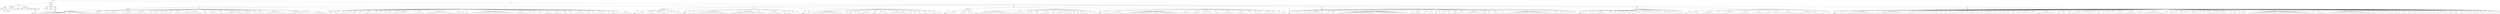 digraph Tree {
	"t0" [label = "TEI"];
	"t1" [label = "teiHeader"];
	"t2" [label = "fileDesc"];
	"t3" [label = "titleStmt"];
	"t4" [label = "title"];
	"t5" [label = "title"];
	"t6" [label = "author"];
	"t7" [label = "surname"];
	"t8" [label = "forename"];
	"t9" [label = "publicationStmt"];
	"t10" [label = "p"];
	"t11" [label = "idno"];
	"t12" [label = "sourceDesc"];
	"t13" [label = "genre"];
	"t14" [label = "inspiration"];
	"t15" [label = "structure"];
	"t16" [label = "type"];
	"t17" [label = "periode"];
	"t18" [label = "taille"];
	"t19" [label = "permalien"];
	"t20" [label = "sources"];
	"t21" [label = "source"];
	"t22" [label = "author"];
	"t23" [label = "text"];
	"t24" [label = "profileDesc"];
	"t25" [label = "creation"];
	"t26" [label = "date"];
	"t27" [label = "date"];
	"t28" [label = "langUsage"];
	"t29" [label = "language"];
	"t30" [label = "textClass"];
	"t31" [label = "keywords"];
	"t32" [label = "term"];
	"t33" [label = "text"];
	"t34" [label = "body"];
	"t35" [label = "div1"];
	"t36" [label = "head"];
	"t37" [label = "div2"];
	"t38" [label = "head"];
	"t39" [label = "sp"];
	"t40" [label = "l"];
	"t41" [label = "l"];
	"t42" [label = "l"];
	"t43" [label = "l"];
	"t44" [label = "l"];
	"t45" [label = "l"];
	"t46" [label = "l"];
	"t47" [label = "l"];
	"t48" [label = "l"];
	"t49" [label = "l"];
	"t50" [label = "l"];
	"t51" [label = "l"];
	"t52" [label = "l"];
	"t53" [label = "l"];
	"t54" [label = "l"];
	"t55" [label = "l"];
	"t56" [label = "l"];
	"t57" [label = "l"];
	"t58" [label = "l"];
	"t59" [label = "l"];
	"t60" [label = "l"];
	"t61" [label = "l"];
	"t62" [label = "l"];
	"t63" [label = "l"];
	"t64" [label = "l"];
	"t65" [label = "div2"];
	"t66" [label = "head"];
	"t67" [label = "sp"];
	"t68" [label = "l"];
	"t69" [label = "l"];
	"t70" [label = "l"];
	"t71" [label = "l"];
	"t72" [label = "sp"];
	"t73" [label = "l"];
	"t74" [label = "sp"];
	"t75" [label = "l"];
	"t76" [label = "l"];
	"t77" [label = "l"];
	"t78" [label = "l"];
	"t79" [label = "l"];
	"t80" [label = "l"];
	"t81" [label = "l"];
	"t82" [label = "sp"];
	"t83" [label = "l"];
	"t84" [label = "l"];
	"t85" [label = "l"];
	"t86" [label = "l"];
	"t87" [label = "l"];
	"t88" [label = "l"];
	"t89" [label = "sp"];
	"t90" [label = "l"];
	"t91" [label = "l"];
	"t92" [label = "l"];
	"t93" [label = "l"];
	"t94" [label = "l"];
	"t95" [label = "l"];
	"t96" [label = "sp"];
	"t97" [label = "l"];
	"t98" [label = "l"];
	"t99" [label = "sp"];
	"t100" [label = "l"];
	"t101" [label = "l"];
	"t102" [label = "l"];
	"t103" [label = "sp"];
	"t104" [label = "l"];
	"t105" [label = "l"];
	"t106" [label = "sp"];
	"t107" [label = "l"];
	"t108" [label = "l"];
	"t109" [label = "sp"];
	"t110" [label = "l"];
	"t111" [label = "l"];
	"t112" [label = "sp"];
	"t113" [label = "l"];
	"t114" [label = "l"];
	"t115" [label = "l"];
	"t116" [label = "l"];
	"t117" [label = "sp"];
	"t118" [label = "l"];
	"t119" [label = "sp"];
	"t120" [label = "l"];
	"t121" [label = "l"];
	"t122" [label = "l"];
	"t123" [label = "l"];
	"t124" [label = "l"];
	"t125" [label = "l"];
	"t126" [label = "l"];
	"t127" [label = "l"];
	"t128" [label = "l"];
	"t129" [label = "sp"];
	"t130" [label = "l"];
	"t131" [label = "l"];
	"t132" [label = "sp"];
	"t133" [label = "l"];
	"t134" [label = "l"];
	"t135" [label = "l"];
	"t136" [label = "l"];
	"t137" [label = "l"];
	"t138" [label = "sp"];
	"t139" [label = "l"];
	"t140" [label = "l"];
	"t141" [label = "sp"];
	"t142" [label = "l"];
	"t143" [label = "l"];
	"t144" [label = "l"];
	"t145" [label = "l"];
	"t146" [label = "l"];
	"t147" [label = "l"];
	"t148" [label = "l"];
	"t149" [label = "l"];
	"t150" [label = "sp"];
	"t151" [label = "l"];
	"t152" [label = "sp"];
	"t153" [label = "l"];
	"t154" [label = "l"];
	"t155" [label = "l"];
	"t156" [label = "sp"];
	"t157" [label = "l"];
	"t158" [label = "sp"];
	"t159" [label = "l"];
	"t160" [label = "l"];
	"t161" [label = "sp"];
	"t162" [label = "l"];
	"t163" [label = "l"];
	"t164" [label = "l"];
	"t165" [label = "sp"];
	"t166" [label = "l"];
	"t167" [label = "l"];
	"t168" [label = "l"];
	"t169" [label = "l"];
	"t170" [label = "l"];
	"t171" [label = "l"];
	"t172" [label = "l"];
	"t173" [label = "l"];
	"t174" [label = "l"];
	"t175" [label = "l"];
	"t176" [label = "sp"];
	"t177" [label = "l"];
	"t178" [label = "l"];
	"t179" [label = "l"];
	"t180" [label = "l"];
	"t181" [label = "l"];
	"t182" [label = "l"];
	"t183" [label = "l"];
	"t184" [label = "l"];
	"t185" [label = "l"];
	"t186" [label = "sp"];
	"t187" [label = "l"];
	"t188" [label = "sp"];
	"t189" [label = "l"];
	"t190" [label = "sp"];
	"t191" [label = "l"];
	"t192" [label = "l"];
	"t193" [label = "l"];
	"t194" [label = "l"];
	"t195" [label = "l"];
	"t196" [label = "l"];
	"t197" [label = "l"];
	"t198" [label = "div2"];
	"t199" [label = "head"];
	"t200" [label = "sp"];
	"t201" [label = "l"];
	"t202" [label = "l"];
	"t203" [label = "sp"];
	"t204" [label = "l"];
	"t205" [label = "sp"];
	"t206" [label = "l"];
	"t207" [label = "l"];
	"t208" [label = "sp"];
	"t209" [label = "l"];
	"t210" [label = "l"];
	"t211" [label = "l"];
	"t212" [label = "sp"];
	"t213" [label = "l"];
	"t214" [label = "sp"];
	"t215" [label = "l"];
	"t216" [label = "sp"];
	"t217" [label = "l"];
	"t218" [label = "l"];
	"t219" [label = "l"];
	"t220" [label = "sp"];
	"t221" [label = "l"];
	"t222" [label = "l"];
	"t223" [label = "sp"];
	"t224" [label = "l"];
	"t225" [label = "l"];
	"t226" [label = "l"];
	"t227" [label = "l"];
	"t228" [label = "l"];
	"t229" [label = "sp"];
	"t230" [label = "l"];
	"t231" [label = "l"];
	"t232" [label = "sp"];
	"t233" [label = "l"];
	"t234" [label = "l"];
	"t235" [label = "sp"];
	"t236" [label = "l"];
	"t237" [label = "l"];
	"t238" [label = "sp"];
	"t239" [label = "l"];
	"t240" [label = "l"];
	"t241" [label = "sp"];
	"t242" [label = "l"];
	"t243" [label = "sp"];
	"t244" [label = "l"];
	"t245" [label = "l"];
	"t246" [label = "l"];
	"t247" [label = "l"];
	"t248" [label = "l"];
	"t249" [label = "l"];
	"t250" [label = "l"];
	"t251" [label = "l"];
	"t252" [label = "sp"];
	"t253" [label = "l"];
	"t254" [label = "l"];
	"t255" [label = "l"];
	"t256" [label = "l"];
	"t257" [label = "l"];
	"t258" [label = "l"];
	"t259" [label = "sp"];
	"t260" [label = "l"];
	"t261" [label = "l"];
	"t262" [label = "l"];
	"t263" [label = "l"];
	"t264" [label = "l"];
	"t265" [label = "l"];
	"t266" [label = "l"];
	"t267" [label = "l"];
	"t268" [label = "l"];
	"t269" [label = "l"];
	"t270" [label = "l"];
	"t271" [label = "l"];
	"t272" [label = "l"];
	"t273" [label = "sp"];
	"t274" [label = "l"];
	"t275" [label = "l"];
	"t276" [label = "l"];
	"t277" [label = "sp"];
	"t278" [label = "l"];
	"t279" [label = "l"];
	"t280" [label = "sp"];
	"t281" [label = "l"];
	"t282" [label = "l"];
	"t283" [label = "sp"];
	"t284" [label = "l"];
	"t285" [label = "l"];
	"t286" [label = "l"];
	"t287" [label = "l"];
	"t288" [label = "l"];
	"t289" [label = "l"];
	"t290" [label = "l"];
	"t291" [label = "l"];
	"t292" [label = "l"];
	"t293" [label = "l"];
	"t294" [label = "l"];
	"t295" [label = "l"];
	"t296" [label = "l"];
	"t297" [label = "l"];
	"t298" [label = "l"];
	"t299" [label = "l"];
	"t300" [label = "l"];
	"t301" [label = "l"];
	"t302" [label = "l"];
	"t303" [label = "l"];
	"t304" [label = "sp"];
	"t305" [label = "l"];
	"t306" [label = "l"];
	"t307" [label = "l"];
	"t308" [label = "l"];
	"t309" [label = "l"];
	"t310" [label = "l"];
	"t311" [label = "sp"];
	"t312" [label = "l"];
	"t313" [label = "l"];
	"t314" [label = "sp"];
	"t315" [label = "l"];
	"t316" [label = "l"];
	"t317" [label = "sp"];
	"t318" [label = "l"];
	"t319" [label = "l"];
	"t320" [label = "l"];
	"t321" [label = "sp"];
	"t322" [label = "l"];
	"t323" [label = "l"];
	"t324" [label = "l"];
	"t325" [label = "l"];
	"t326" [label = "sp"];
	"t327" [label = "l"];
	"t328" [label = "l"];
	"t329" [label = "l"];
	"t330" [label = "l"];
	"t331" [label = "sp"];
	"t332" [label = "l"];
	"t333" [label = "l"];
	"t334" [label = "l"];
	"t335" [label = "sp"];
	"t336" [label = "l"];
	"t337" [label = "l"];
	"t338" [label = "sp"];
	"t339" [label = "l"];
	"t340" [label = "l"];
	"t341" [label = "l"];
	"t342" [label = "l"];
	"t343" [label = "l"];
	"t344" [label = "l"];
	"t345" [label = "sp"];
	"t346" [label = "l"];
	"t347" [label = "l"];
	"t348" [label = "sp"];
	"t349" [label = "l"];
	"t350" [label = "l"];
	"t351" [label = "sp"];
	"t352" [label = "l"];
	"t353" [label = "l"];
	"t354" [label = "l"];
	"t355" [label = "l"];
	"t356" [label = "sp"];
	"t357" [label = "l"];
	"t358" [label = "sp"];
	"t359" [label = "l"];
	"t360" [label = "sp"];
	"t361" [label = "l"];
	"t362" [label = "l"];
	"t363" [label = "l"];
	"t364" [label = "l"];
	"t365" [label = "sp"];
	"t366" [label = "l"];
	"t367" [label = "sp"];
	"t368" [label = "l"];
	"t369" [label = "l"];
	"t370" [label = "l"];
	"t371" [label = "l"];
	"t372" [label = "l"];
	"t373" [label = "div1"];
	"t374" [label = "head"];
	"t375" [label = "div2"];
	"t376" [label = "head"];
	"t377" [label = "listPerson"];
	"t378" [label = "sp"];
	"t379" [label = "l"];
	"t380" [label = "l"];
	"t381" [label = "l"];
	"t382" [label = "l"];
	"t383" [label = "sp"];
	"t384" [label = "l"];
	"t385" [label = "sp"];
	"t386" [label = "l"];
	"t387" [label = "l"];
	"t388" [label = "l"];
	"t389" [label = "sp"];
	"t390" [label = "l"];
	"t391" [label = "sp"];
	"t392" [label = "l"];
	"t393" [label = "sp"];
	"t394" [label = "l"];
	"t395" [label = "l"];
	"t396" [label = "l"];
	"t397" [label = "l"];
	"t398" [label = "sp"];
	"t399" [label = "l"];
	"t400" [label = "sp"];
	"t401" [label = "l"];
	"t402" [label = "sp"];
	"t403" [label = "l"];
	"t404" [label = "l"];
	"t405" [label = "sp"];
	"t406" [label = "l"];
	"t407" [label = "l"];
	"t408" [label = "div2"];
	"t409" [label = "head"];
	"t410" [label = "listPerson"];
	"t411" [label = "sp"];
	"t412" [label = "l"];
	"t413" [label = "l"];
	"t414" [label = "sp"];
	"t415" [label = "l"];
	"t416" [label = "l"];
	"t417" [label = "sp"];
	"t418" [label = "l"];
	"t419" [label = "l"];
	"t420" [label = "l"];
	"t421" [label = "l"];
	"t422" [label = "l"];
	"t423" [label = "l"];
	"t424" [label = "l"];
	"t425" [label = "l"];
	"t426" [label = "l"];
	"t427" [label = "l"];
	"t428" [label = "l"];
	"t429" [label = "l"];
	"t430" [label = "l"];
	"t431" [label = "l"];
	"t432" [label = "l"];
	"t433" [label = "sp"];
	"t434" [label = "l"];
	"t435" [label = "sp"];
	"t436" [label = "l"];
	"t437" [label = "l"];
	"t438" [label = "l"];
	"t439" [label = "l"];
	"t440" [label = "l"];
	"t441" [label = "l"];
	"t442" [label = "l"];
	"t443" [label = "l"];
	"t444" [label = "l"];
	"t445" [label = "l"];
	"t446" [label = "l"];
	"t447" [label = "l"];
	"t448" [label = "l"];
	"t449" [label = "l"];
	"t450" [label = "l"];
	"t451" [label = "sp"];
	"t452" [label = "l"];
	"t453" [label = "sp"];
	"t454" [label = "l"];
	"t455" [label = "l"];
	"t456" [label = "l"];
	"t457" [label = "l"];
	"t458" [label = "l"];
	"t459" [label = "l"];
	"t460" [label = "l"];
	"t461" [label = "sp"];
	"t462" [label = "l"];
	"t463" [label = "l"];
	"t464" [label = "sp"];
	"t465" [label = "l"];
	"t466" [label = "l"];
	"t467" [label = "sp"];
	"t468" [label = "l"];
	"t469" [label = "l"];
	"t470" [label = "sp"];
	"t471" [label = "l"];
	"t472" [label = "l"];
	"t473" [label = "div2"];
	"t474" [label = "head"];
	"t475" [label = "listPerson"];
	"t476" [label = "sp"];
	"t477" [label = "l"];
	"t478" [label = "l"];
	"t479" [label = "sp"];
	"t480" [label = "l"];
	"t481" [label = "l"];
	"t482" [label = "l"];
	"t483" [label = "l"];
	"t484" [label = "l"];
	"t485" [label = "l"];
	"t486" [label = "l"];
	"t487" [label = "l"];
	"t488" [label = "l"];
	"t489" [label = "l"];
	"t490" [label = "l"];
	"t491" [label = "l"];
	"t492" [label = "l"];
	"t493" [label = "l"];
	"t494" [label = "l"];
	"t495" [label = "sp"];
	"t496" [label = "l"];
	"t497" [label = "sp"];
	"t498" [label = "l"];
	"t499" [label = "l"];
	"t500" [label = "l"];
	"t501" [label = "sp"];
	"t502" [label = "l"];
	"t503" [label = "sp"];
	"t504" [label = "l"];
	"t505" [label = "l"];
	"t506" [label = "sp"];
	"t507" [label = "l"];
	"t508" [label = "l"];
	"t509" [label = "l"];
	"t510" [label = "l"];
	"t511" [label = "l"];
	"t512" [label = "sp"];
	"t513" [label = "l"];
	"t514" [label = "l"];
	"t515" [label = "l"];
	"t516" [label = "sp"];
	"t517" [label = "l"];
	"t518" [label = "l"];
	"t519" [label = "sp"];
	"t520" [label = "l"];
	"t521" [label = "sp"];
	"t522" [label = "l"];
	"t523" [label = "l"];
	"t524" [label = "sp"];
	"t525" [label = "l"];
	"t526" [label = "l"];
	"t527" [label = "l"];
	"t528" [label = "l"];
	"t529" [label = "l"];
	"t530" [label = "l"];
	"t531" [label = "l"];
	"t532" [label = "l"];
	"t533" [label = "sp"];
	"t534" [label = "l"];
	"t535" [label = "sp"];
	"t536" [label = "l"];
	"t537" [label = "l"];
	"t538" [label = "sp"];
	"t539" [label = "l"];
	"t540" [label = "l"];
	"t541" [label = "sp"];
	"t542" [label = "l"];
	"t543" [label = "l"];
	"t544" [label = "sp"];
	"t545" [label = "l"];
	"t546" [label = "l"];
	"t547" [label = "l"];
	"t548" [label = "sp"];
	"t549" [label = "l"];
	"t550" [label = "sp"];
	"t551" [label = "l"];
	"t552" [label = "l"];
	"t553" [label = "l"];
	"t554" [label = "sp"];
	"t555" [label = "l"];
	"t556" [label = "l"];
	"t557" [label = "div1"];
	"t558" [label = "head"];
	"t559" [label = "div2"];
	"t560" [label = "head"];
	"t561" [label = "listPerson"];
	"t562" [label = "sp"];
	"t563" [label = "l"];
	"t564" [label = "l"];
	"t565" [label = "l"];
	"t566" [label = "l"];
	"t567" [label = "l"];
	"t568" [label = "sp"];
	"t569" [label = "l"];
	"t570" [label = "l"];
	"t571" [label = "l"];
	"t572" [label = "l"];
	"t573" [label = "sp"];
	"t574" [label = "l"];
	"t575" [label = "l"];
	"t576" [label = "sp"];
	"t577" [label = "l"];
	"t578" [label = "div2"];
	"t579" [label = "head"];
	"t580" [label = "listPerson"];
	"t581" [label = "sp"];
	"t582" [label = "l"];
	"t583" [label = "l"];
	"t584" [label = "l"];
	"t585" [label = "l"];
	"t586" [label = "l"];
	"t587" [label = "l"];
	"t588" [label = "l"];
	"t589" [label = "l"];
	"t590" [label = "l"];
	"t591" [label = "l"];
	"t592" [label = "l"];
	"t593" [label = "l"];
	"t594" [label = "l"];
	"t595" [label = "l"];
	"t596" [label = "l"];
	"t597" [label = "sp"];
	"t598" [label = "l"];
	"t599" [label = "l"];
	"t600" [label = "l"];
	"t601" [label = "l"];
	"t602" [label = "l"];
	"t603" [label = "l"];
	"t604" [label = "sp"];
	"t605" [label = "l"];
	"t606" [label = "sp"];
	"t607" [label = "l"];
	"t608" [label = "l"];
	"t609" [label = "sp"];
	"t610" [label = "l"];
	"t611" [label = "l"];
	"t612" [label = "l"];
	"t613" [label = "sp"];
	"t614" [label = "l"];
	"t615" [label = "l"];
	"t616" [label = "l"];
	"t617" [label = "l"];
	"t618" [label = "l"];
	"t619" [label = "sp"];
	"t620" [label = "l"];
	"t621" [label = "l"];
	"t622" [label = "sp"];
	"t623" [label = "l"];
	"t624" [label = "l"];
	"t625" [label = "sp"];
	"t626" [label = "l"];
	"t627" [label = "l"];
	"t628" [label = "sp"];
	"t629" [label = "l"];
	"t630" [label = "sp"];
	"t631" [label = "l"];
	"t632" [label = "sp"];
	"t633" [label = "l"];
	"t634" [label = "l"];
	"t635" [label = "sp"];
	"t636" [label = "l"];
	"t637" [label = "l"];
	"t638" [label = "sp"];
	"t639" [label = "l"];
	"t640" [label = "sp"];
	"t641" [label = "l"];
	"t642" [label = "l"];
	"t643" [label = "l"];
	"t644" [label = "sp"];
	"t645" [label = "l"];
	"t646" [label = "sp"];
	"t647" [label = "l"];
	"t648" [label = "l"];
	"t649" [label = "sp"];
	"t650" [label = "l"];
	"t651" [label = "l"];
	"t652" [label = "div2"];
	"t653" [label = "head"];
	"t654" [label = "listPerson"];
	"t655" [label = "sp"];
	"t656" [label = "l"];
	"t657" [label = "sp"];
	"t658" [label = "l"];
	"t659" [label = "l"];
	"t660" [label = "sp"];
	"t661" [label = "l"];
	"t662" [label = "l"];
	"t663" [label = "l"];
	"t664" [label = "l"];
	"t665" [label = "l"];
	"t666" [label = "l"];
	"t667" [label = "l"];
	"t668" [label = "sp"];
	"t669" [label = "l"];
	"t670" [label = "l"];
	"t671" [label = "l"];
	"t672" [label = "l"];
	"t673" [label = "l"];
	"t674" [label = "l"];
	"t675" [label = "l"];
	"t676" [label = "l"];
	"t677" [label = "l"];
	"t678" [label = "l"];
	"t679" [label = "l"];
	"t680" [label = "l"];
	"t681" [label = "l"];
	"t682" [label = "l"];
	"t683" [label = "l"];
	"t684" [label = "l"];
	"t685" [label = "l"];
	"t686" [label = "l"];
	"t687" [label = "l"];
	"t688" [label = "l"];
	"t689" [label = "l"];
	"t690" [label = "l"];
	"t691" [label = "l"];
	"t692" [label = "l"];
	"t693" [label = "sp"];
	"t694" [label = "l"];
	"t695" [label = "l"];
	"t696" [label = "l"];
	"t697" [label = "l"];
	"t698" [label = "l"];
	"t699" [label = "sp"];
	"t700" [label = "l"];
	"t701" [label = "l"];
	"t702" [label = "l"];
	"t703" [label = "l"];
	"t704" [label = "l"];
	"t705" [label = "sp"];
	"t706" [label = "l"];
	"t707" [label = "sp"];
	"t708" [label = "l"];
	"t709" [label = "sp"];
	"t710" [label = "l"];
	"t711" [label = "sp"];
	"t712" [label = "l"];
	"t713" [label = "l"];
	"t714" [label = "sp"];
	"t715" [label = "l"];
	"t716" [label = "l"];
	"t717" [label = "l"];
	"t718" [label = "l"];
	"t719" [label = "sp"];
	"t720" [label = "l"];
	"t721" [label = "l"];
	"t722" [label = "l"];
	"t723" [label = "l"];
	"t724" [label = "l"];
	"t725" [label = "l"];
	"t726" [label = "sp"];
	"t727" [label = "l"];
	"t728" [label = "l"];
	"t729" [label = "l"];
	"t730" [label = "l"];
	"t731" [label = "l"];
	"t732" [label = "l"];
	"t733" [label = "sp"];
	"t734" [label = "l"];
	"t735" [label = "l"];
	"t736" [label = "sp"];
	"t737" [label = "l"];
	"t738" [label = "l"];
	"t739" [label = "l"];
	"t740" [label = "sp"];
	"t741" [label = "l"];
	"t742" [label = "sp"];
	"t743" [label = "l"];
	"t744" [label = "l"];
	"t745" [label = "l"];
	"t746" [label = "l"];
	"t747" [label = "l"];
	"t748" [label = "l"];
	"t749" [label = "sp"];
	"t750" [label = "l"];
	"t751" [label = "sp"];
	"t752" [label = "l"];
	"t753" [label = "l"];
	"t754" [label = "sp"];
	"t755" [label = "l"];
	"t756" [label = "l"];
	"t757" [label = "div1"];
	"t758" [label = "head"];
	"t759" [label = "div2"];
	"t760" [label = "head"];
	"t761" [label = "listPerson"];
	"t762" [label = "sp"];
	"t763" [label = "l"];
	"t764" [label = "sp"];
	"t765" [label = "l"];
	"t766" [label = "sp"];
	"t767" [label = "l"];
	"t768" [label = "sp"];
	"t769" [label = "l"];
	"t770" [label = "sp"];
	"t771" [label = "l"];
	"t772" [label = "sp"];
	"t773" [label = "l"];
	"t774" [label = "sp"];
	"t775" [label = "l"];
	"t776" [label = "l"];
	"t777" [label = "l"];
	"t778" [label = "l"];
	"t779" [label = "l"];
	"t780" [label = "l"];
	"t781" [label = "l"];
	"t782" [label = "l"];
	"t783" [label = "l"];
	"t784" [label = "sp"];
	"t785" [label = "l"];
	"t786" [label = "sp"];
	"t787" [label = "l"];
	"t788" [label = "l"];
	"t789" [label = "l"];
	"t790" [label = "l"];
	"t791" [label = "sp"];
	"t792" [label = "l"];
	"t793" [label = "sp"];
	"t794" [label = "l"];
	"t795" [label = "l"];
	"t796" [label = "l"];
	"t797" [label = "l"];
	"t798" [label = "l"];
	"t799" [label = "l"];
	"t800" [label = "l"];
	"t801" [label = "l"];
	"t802" [label = "l"];
	"t803" [label = "l"];
	"t804" [label = "l"];
	"t805" [label = "l"];
	"t806" [label = "l"];
	"t807" [label = "l"];
	"t808" [label = "l"];
	"t809" [label = "l"];
	"t810" [label = "l"];
	"t811" [label = "l"];
	"t812" [label = "l"];
	"t813" [label = "l"];
	"t814" [label = "l"];
	"t815" [label = "l"];
	"t816" [label = "l"];
	"t817" [label = "l"];
	"t818" [label = "l"];
	"t819" [label = "l"];
	"t820" [label = "l"];
	"t821" [label = "l"];
	"t822" [label = "l"];
	"t823" [label = "l"];
	"t824" [label = "l"];
	"t825" [label = "sp"];
	"t826" [label = "l"];
	"t827" [label = "sp"];
	"t828" [label = "l"];
	"t829" [label = "l"];
	"t830" [label = "l"];
	"t831" [label = "l"];
	"t832" [label = "l"];
	"t833" [label = "sp"];
	"t834" [label = "l"];
	"t835" [label = "l"];
	"t836" [label = "sp"];
	"t837" [label = "l"];
	"t838" [label = "l"];
	"t839" [label = "l"];
	"t840" [label = "sp"];
	"t841" [label = "l"];
	"t842" [label = "l"];
	"t843" [label = "sp"];
	"t844" [label = "l"];
	"t845" [label = "l"];
	"t846" [label = "sp"];
	"t847" [label = "l"];
	"t848" [label = "l"];
	"t849" [label = "sp"];
	"t850" [label = "l"];
	"t851" [label = "l"];
	"t852" [label = "sp"];
	"t853" [label = "l"];
	"t854" [label = "l"];
	"t855" [label = "l"];
	"t856" [label = "l"];
	"t857" [label = "sp"];
	"t858" [label = "l"];
	"t859" [label = "l"];
	"t860" [label = "sp"];
	"t861" [label = "l"];
	"t862" [label = "l"];
	"t863" [label = "l"];
	"t864" [label = "l"];
	"t865" [label = "l"];
	"t866" [label = "l"];
	"t867" [label = "l"];
	"t868" [label = "l"];
	"t869" [label = "sp"];
	"t870" [label = "l"];
	"t871" [label = "l"];
	"t872" [label = "sp"];
	"t873" [label = "l"];
	"t874" [label = "l"];
	"t875" [label = "sp"];
	"t876" [label = "l"];
	"t877" [label = "l"];
	"t878" [label = "l"];
	"t879" [label = "l"];
	"t880" [label = "sp"];
	"t881" [label = "l"];
	"t882" [label = "l"];
	"t883" [label = "sp"];
	"t884" [label = "l"];
	"t885" [label = "l"];
	"t886" [label = "l"];
	"t887" [label = "l"];
	"t888" [label = "l"];
	"t889" [label = "l"];
	"t890" [label = "l"];
	"t891" [label = "l"];
	"t892" [label = "l"];
	"t893" [label = "l"];
	"t894" [label = "l"];
	"t895" [label = "l"];
	"t896" [label = "l"];
	"t897" [label = "l"];
	"t898" [label = "l"];
	"t899" [label = "l"];
	"t900" [label = "l"];
	"t901" [label = "l"];
	"t902" [label = "l"];
	"t903" [label = "l"];
	"t904" [label = "l"];
	"t905" [label = "sp"];
	"t906" [label = "l"];
	"t907" [label = "l"];
	"t908" [label = "l"];
	"t909" [label = "sp"];
	"t910" [label = "l"];
	"t911" [label = "l"];
	"t912" [label = "sp"];
	"t913" [label = "l"];
	"t914" [label = "sp"];
	"t915" [label = "l"];
	"t916" [label = "l"];
	"t917" [label = "sp"];
	"t918" [label = "l"];
	"t919" [label = "sp"];
	"t920" [label = "l"];
	"t921" [label = "l"];
	"t922" [label = "div1"];
	"t923" [label = "head"];
	"t924" [label = "div2"];
	"t925" [label = "head"];
	"t926" [label = "listPerson"];
	"t927" [label = "sp"];
	"t928" [label = "l"];
	"t929" [label = "sp"];
	"t930" [label = "l"];
	"t931" [label = "sp"];
	"t932" [label = "l"];
	"t933" [label = "sp"];
	"t934" [label = "l"];
	"t935" [label = "sp"];
	"t936" [label = "l"];
	"t937" [label = "l"];
	"t938" [label = "l"];
	"t939" [label = "l"];
	"t940" [label = "l"];
	"t941" [label = "l"];
	"t942" [label = "l"];
	"t943" [label = "sp"];
	"t944" [label = "l"];
	"t945" [label = "l"];
	"t946" [label = "sp"];
	"t947" [label = "l"];
	"t948" [label = "l"];
	"t949" [label = "sp"];
	"t950" [label = "l"];
	"t951" [label = "l"];
	"t952" [label = "sp"];
	"t953" [label = "l"];
	"t954" [label = "sp"];
	"t955" [label = "l"];
	"t956" [label = "l"];
	"t957" [label = "sp"];
	"t958" [label = "l"];
	"t959" [label = "l"];
	"t960" [label = "sp"];
	"t961" [label = "l"];
	"t962" [label = "sp"];
	"t963" [label = "l"];
	"t964" [label = "sp"];
	"t965" [label = "l"];
	"t966" [label = "sp"];
	"t967" [label = "l"];
	"t968" [label = "sp"];
	"t969" [label = "l"];
	"t970" [label = "sp"];
	"t971" [label = "l"];
	"t972" [label = "sp"];
	"t973" [label = "l"];
	"t974" [label = "sp"];
	"t975" [label = "l"];
	"t976" [label = "sp"];
	"t977" [label = "l"];
	"t978" [label = "sp"];
	"t979" [label = "l"];
	"t980" [label = "l"];
	"t981" [label = "sp"];
	"t982" [label = "l"];
	"t983" [label = "sp"];
	"t984" [label = "l"];
	"t985" [label = "l"];
	"t986" [label = "sp"];
	"t987" [label = "l"];
	"t988" [label = "l"];
	"t989" [label = "l"];
	"t990" [label = "sp"];
	"t991" [label = "l"];
	"t992" [label = "sp"];
	"t993" [label = "l"];
	"t994" [label = "sp"];
	"t995" [label = "l"];
	"t996" [label = "l"];
	"t997" [label = "sp"];
	"t998" [label = "l"];
	"t999" [label = "sp"];
	"t1000" [label = "l"];
	"t1001" [label = "div2"];
	"t1002" [label = "head"];
	"t1003" [label = "listPerson"];
	"t1004" [label = "sp"];
	"t1005" [label = "l"];
	"t1006" [label = "l"];
	"t1007" [label = "l"];
	"t1008" [label = "l"];
	"t1009" [label = "l"];
	"t1010" [label = "l"];
	"t1011" [label = "sp"];
	"t1012" [label = "l"];
	"t1013" [label = "l"];
	"t1014" [label = "l"];
	"t1015" [label = "l"];
	"t1016" [label = "l"];
	"t1017" [label = "l"];
	"t1018" [label = "sp"];
	"t1019" [label = "l"];
	"t1020" [label = "l"];
	"t1021" [label = "sp"];
	"t1022" [label = "l"];
	"t1023" [label = "l"];
	"t1024" [label = "l"];
	"t1025" [label = "l"];
	"t1026" [label = "l"];
	"t1027" [label = "l"];
	"t1028" [label = "l"];
	"t1029" [label = "l"];
	"t1030" [label = "sp"];
	"t1031" [label = "l"];
	"t1032" [label = "l"];
	"t1033" [label = "l"];
	"t1034" [label = "l"];
	"t1035" [label = "l"];
	"t1036" [label = "l"];
	"t1037" [label = "sp"];
	"t1038" [label = "l"];
	"t1039" [label = "l"];
	"t1040" [label = "l"];
	"t1041" [label = "l"];
	"t1042" [label = "l"];
	"t1043" [label = "l"];
	"t1044" [label = "sp"];
	"t1045" [label = "l"];
	"t1046" [label = "l"];
	"t1047" [label = "sp"];
	"t1048" [label = "l"];
	"t1049" [label = "l"];
	"t1050" [label = "sp"];
	"t1051" [label = "l"];
	"t1052" [label = "l"];
	"t1053" [label = "sp"];
	"t1054" [label = "l"];
	"t1055" [label = "sp"];
	"t1056" [label = "l"];
	"t1057" [label = "l"];
	"t1058" [label = "l"];
	"t1059" [label = "l"];
	"t1060" [label = "l"];
	"t1061" [label = "l"];
	"t1062" [label = "l"];
	"t1063" [label = "l"];
	"t1064" [label = "sp"];
	"t1065" [label = "l"];
	"t1066" [label = "l"];
	"t1067" [label = "l"];
	"t1068" [label = "l"];
	"t1069" [label = "l"];
	"t1070" [label = "l"];
	"t1071" [label = "l"];
	"t1072" [label = "l"];
	"t1073" [label = "l"];
	"t1074" [label = "sp"];
	"t1075" [label = "l"];
	"t1076" [label = "sp"];
	"t1077" [label = "l"];
	"t1078" [label = "l"];
	"t1079" [label = "sp"];
	"t1080" [label = "l"];
	"t1081" [label = "sp"];
	"t1082" [label = "l"];
	"t1083" [label = "l"];
	"t1084" [label = "div1"];
	"t1085" [label = "head"];
	"t1086" [label = "div2"];
	"t1087" [label = "head"];
	"t1088" [label = "listPerson"];
	"t1089" [label = "sp"];
	"t1090" [label = "l"];
	"t1091" [label = "sp"];
	"t1092" [label = "l"];
	"t1093" [label = "sp"];
	"t1094" [label = "l"];
	"t1095" [label = "l"];
	"t1096" [label = "sp"];
	"t1097" [label = "l"];
	"t1098" [label = "sp"];
	"t1099" [label = "l"];
	"t1100" [label = "l"];
	"t1101" [label = "l"];
	"t1102" [label = "l"];
	"t1103" [label = "l"];
	"t1104" [label = "l"];
	"t1105" [label = "l"];
	"t1106" [label = "l"];
	"t1107" [label = "l"];
	"t1108" [label = "l"];
	"t1109" [label = "l"];
	"t1110" [label = "l"];
	"t1111" [label = "sp"];
	"t1112" [label = "l"];
	"t1113" [label = "sp"];
	"t1114" [label = "l"];
	"t1115" [label = "l"];
	"t1116" [label = "l"];
	"t1117" [label = "l"];
	"t1118" [label = "l"];
	"t1119" [label = "l"];
	"t1120" [label = "l"];
	"t1121" [label = "l"];
	"t1122" [label = "l"];
	"t1123" [label = "l"];
	"t1124" [label = "l"];
	"t1125" [label = "l"];
	"t1126" [label = "l"];
	"t1127" [label = "sp"];
	"t1128" [label = "l"];
	"t1129" [label = "sp"];
	"t1130" [label = "l"];
	"t1131" [label = "l"];
	"t1132" [label = "l"];
	"t1133" [label = "sp"];
	"t1134" [label = "l"];
	"t1135" [label = "sp"];
	"t1136" [label = "l"];
	"t1137" [label = "sp"];
	"t1138" [label = "l"];
	"t1139" [label = "l"];
	"t1140" [label = "sp"];
	"t1141" [label = "l"];
	"t1142" [label = "sp"];
	"t1143" [label = "l"];
	"t1144" [label = "sp"];
	"t1145" [label = "l"];
	"t1146" [label = "sp"];
	"t1147" [label = "l"];
	"t1148" [label = "sp"];
	"t1149" [label = "l"];
	"t1150" [label = "l"];
	"t1151" [label = "sp"];
	"t1152" [label = "l"];
	"t1153" [label = "l"];
	"t1154" [label = "sp"];
	"t1155" [label = "l"];
	"t1156" [label = "l"];
	"t1157" [label = "sp"];
	"t1158" [label = "l"];
	"t1159" [label = "l"];
	"t1160" [label = "sp"];
	"t1161" [label = "l"];
	"t1162" [label = "l"];
	"t1163" [label = "sp"];
	"t1164" [label = "l"];
	"t1165" [label = "sp"];
	"t1166" [label = "l"];
	"t1167" [label = "sp"];
	"t1168" [label = "l"];
	"t1169" [label = "sp"];
	"t1170" [label = "l"];
	"t1171" [label = "sp"];
	"t1172" [label = "l"];
	"t1173" [label = "sp"];
	"t1174" [label = "l"];
	"t1175" [label = "sp"];
	"t1176" [label = "l"];
	"t1177" [label = "l"];
	"t1178" [label = "sp"];
	"t1179" [label = "l"];
	"t1180" [label = "l"];
	"t1181" [label = "sp"];
	"t1182" [label = "l"];
	"t1183" [label = "l"];
	"t1184" [label = "sp"];
	"t1185" [label = "l"];
	"t1186" [label = "sp"];
	"t1187" [label = "l"];
	"t1188" [label = "l"];
	"t1189" [label = "l"];
	"t1190" [label = "sp"];
	"t1191" [label = "l"];
	"t1192" [label = "l"];
	"t1193" [label = "sp"];
	"t1194" [label = "l"];
	"t1195" [label = "l"];
	"t1196" [label = "sp"];
	"t1197" [label = "l"];
	"t1198" [label = "l"];
	"t1199" [label = "sp"];
	"t1200" [label = "l"];
	"t1201" [label = "l"];
	"t1202" [label = "sp"];
	"t1203" [label = "l"];
	"t1204" [label = "l"];
	"t1205" [label = "sp"];
	"t1206" [label = "l"];
	"t1207" [label = "l"];
	"t1208" [label = "l"];
	"t1209" [label = "sp"];
	"t1210" [label = "l"];
	"t1211" [label = "sp"];
	"t1212" [label = "l"];
	"t1213" [label = "l"];
	"t1214" [label = "sp"];
	"t1215" [label = "l"];
	"t1216" [label = "l"];
	"t1217" [label = "l"];
	"t1218" [label = "sp"];
	"t1219" [label = "l"];
	"t1220" [label = "l"];
	"t1221" [label = "l"];
	"t1222" [label = "l"];
	"t1223" [label = "l"];
	"t1224" [label = "l"];
	"t1225" [label = "l"];
	"t1226" [label = "l"];
	"t1227" [label = "l"];
	"t1228" [label = "sp"];
	"t1229" [label = "l"];
	"t1230" [label = "sp"];
	"t1231" [label = "l"];
	"t1232" [label = "l"];
	"t1233" [label = "l"];
	"t1234" [label = "l"];
	"t1235" [label = "sp"];
	"t1236" [label = "l"];
	"t1237" [label = "l"];
	"t1238" [label = "sp"];
	"t1239" [label = "l"];
	"t1240" [label = "l"];
	"t1241" [label = "l"];
	"t1242" [label = "l"];
	"t1243" [label = "l"];
	"t1244" [label = "sp"];
	"t1245" [label = "l"];
	"t1246" [label = "sp"];
	"t1247" [label = "l"];
	"t1248" [label = "sp"];
	"t1249" [label = "l"];
	"t1250" [label = "sp"];
	"t1251" [label = "l"];
	"t1252" [label = "l"];
	"t1253" [label = "sp"];
	"t1254" [label = "l"];
	"t1255" [label = "l"];
	"t1256" [label = "l"];
	"t1257" [label = "sp"];
	"t1258" [label = "l"];
	"t1259" [label = "l"];
	"t1260" [label = "sp"];
	"t1261" [label = "l"];
	"t1262" [label = "l"];
	"t1263" [label = "sp"];
	"t1264" [label = "l"];
	"t1265" [label = "l"];
	"t1266" [label = "sp"];
	"t1267" [label = "l"];
	"t1268" [label = "l"];
	"t1269" [label = "l"];
	"t1270" [label = "l"];
	"t1271" [label = "sp"];
	"t1272" [label = "l"];
	"t1273" [label = "l"];
	"t1274" [label = "l"];
	"t1275" [label = "l"];
	"t1276" [label = "l"];
	"t1277" [label = "l"];
	"t1278" [label = "sp"];
	"t1279" [label = "l"];
	"t1280" [label = "l"];
	"t1281" [label = "sp"];
	"t1282" [label = "l"];
	"t1283" [label = "l"];
	"t1284" [label = "l"];
	"t1285" [label = "l"];
	"t1286" [label = "l"];
	"t1287" [label = "l"];
	"t1288" [label = "l"];
	"t1289" [label = "l"];
	"t1290" [label = "l"];
	"t1291" [label = "l"];
	"t1292" [label = "sp"];
	"t1293" [label = "l"];
	"t1294" [label = "sp"];
	"t1295" [label = "l"];
	"t1296" [label = "sp"];
	"t1297" [label = "l"];
	"t1298" [label = "l"];
	"t1299" [label = "l"];
	"t1300" [label = "l"];
	"t1301" [label = "sp"];
	"t1302" [label = "l"];
	"t1303" [label = "sp"];
	"t1304" [label = "l"];
	"t1305" [label = "l"];
	"t1306" [label = "sp"];
	"t1307" [label = "l"];
	"t1308" [label = "sp"];
	"t1309" [label = "l"];
	"t1310" [label = "l"];
	"t1311" [label = "sp"];
	"t1312" [label = "l"];
	"t1313" [label = "l"];
	"t1314" [label = "l"];
	"t1315" [label = "sp"];
	"t1316" [label = "l"];
	"t1317" [label = "sp"];
	"t1318" [label = "l"];
	"t1319" [label = "sp"];
	"t1320" [label = "l"];
	"t1321" [label = "l"];
	"t1322" [label = "sp"];
	"t1323" [label = "l"];
	"t1324" [label = "l"];
	"t1325" [label = "l"];
	"t1326" [label = "sp"];
	"t1327" [label = "l"];
	"t1328" [label = "sp"];
	"t1329" [label = "l"];
	"t1330" [label = "sp"];
	"t1331" [label = "l"];
	"t1332" [label = "sp"];
	"t1333" [label = "l"];
	"t1334" [label = "sp"];
	"t1335" [label = "l"];
	"t1336" [label = "l"];
	"t1337" [label = "l"];
	"t1338" [label = "sp"];
	"t1339" [label = "l"];
	"t1340" [label = "l"];
	"t1341" [label = "sp"];
	"t1342" [label = "l"];
	"t1343" [label = "l"];
	"t1344" [label = "sp"];
	"t1345" [label = "l"];
	"t1346" [label = "l"];
	"t1347" [label = "sp"];
	"t1348" [label = "l"];
	"t1349" [label = "l"];
	"t1350" [label = "sp"];
	"t1351" [label = "l"];
	"t1352" [label = "l"];
	"t1353" [label = "l"];
	"t1354" [label = "l"];
	"t1355" [label = "l"];
	"t1356" [label = "l"];
	"t1357" [label = "l"];
	"t1358" [label = "l"];
	"t1359" [label = "l"];
	"t1360" [label = "l"];
	"t1361" [label = "l"];
	"t1362" [label = "l"];
	"t1363" [label = "l"];
	"t1364" [label = "l"];
	"t1365" [label = "l"];
	"t1366" [label = "l"];
	"t1367" [label = "l"];
	"t1368" [label = "l"];
	"t1369" [label = "l"];
	"t1370" [label = "l"];
	"t1371" [label = "l"];
	"t1372" [label = "l"];
	"t1373" [label = "l"];
	"t1374" [label = "l"];
	"t1375" [label = "l"];
	"t1376" [label = "l"];
	"t1377" [label = "l"];
	"t1378" [label = "l"];
	"t1379" [label = "sp"];
	"t1380" [label = "l"];
	"t1381" [label = "sp"];
	"t1382" [label = "l"];
	"t1383" [label = "sp"];
	"t1384" [label = "l"];
	"t1385" [label = "l"];
	"t1386" [label = "l"];
	"t1387" [label = "l"];
	"t1388" [label = "l"];
	"t1389" [label = "sp"];
	"t1390" [label = "l"];
	"t1391" [label = "l"];
	"t1392" [label = "l"];
	"t1393" [label = "l"];
	"t1394" [label = "l"];
	"t1395" [label = "l"];
	"t1396" [label = "l"];
	"t1397" [label = "l"];
	"t1398" [label = "l"];
	"t1399" [label = "l"];
	"t1400" [label = "l"];
	"t1401" [label = "l"];
	"t1402" [label = "l"];
	"t1403" [label = "l"];
	"t1404" [label = "l"];
	"t1405" [label = "l"];
	"t1406" [label = "l"];
	"t1407" [label = "l"];
	"t1408" [label = "l"];
	"t1409" [label = "l"];
	"t1410" [label = "sp"];
	"t1411" [label = "l"];
	"t1412" [label = "sp"];
	"t1413" [label = "l"];
	"t1414" [label = "sp"];
	"t1415" [label = "l"];
	"t1416" [label = "sp"];
	"t1417" [label = "l"];
	"t1418" [label = "l"];
	"t1419" [label = "sp"];
	"t1420" [label = "l"];
	"t1421" [label = "sp"];
	"t1422" [label = "l"];
	"t1423" [label = "sp"];
	"t1424" [label = "l"];
	"t1425" [label = "l"];
	"t1426" [label = "sp"];
	"t1427" [label = "l"];
	"t1428" [label = "sp"];
	"t1429" [label = "l"];
	"t1430" [label = "l"];
	"t1431" [label = "l"];
	"t1432" [label = "sp"];
	"t1433" [label = "l"];
	"t1434" [label = "sp"];
	"t1435" [label = "l"];
	"t1436" [label = "l"];
	"t1437" [label = "sp"];
	"t1438" [label = "l"];
	"t1439" [label = "l"];
	"t1440" [label = "sp"];
	"t1441" [label = "l"];
	"t1442" [label = "l"];
	"t1443" [label = "l"];
	"t1444" [label = "sp"];
	"t1445" [label = "l"];
	"t1446" [label = "l"];
	"t1447" [label = "sp"];
	"t1448" [label = "l"];
	"t1449" [label = "sp"];
	"t1450" [label = "l"];
	"t1451" [label = "sp"];
	"t1452" [label = "l"];
	"t1453" [label = "sp"];
	"t1454" [label = "l"];
	"t1455" [label = "sp"];
	"t1456" [label = "l"];
	"t1457" [label = "l"];
	"t1458" [label = "sp"];
	"t1459" [label = "l"];
	"t1460" [label = "l"];
	"t1461" [label = "sp"];
	"t1462" [label = "l"];
	"t1463" [label = "sp"];
	"t1464" [label = "l"];
	"t1465" [label = "l"];
	"t1466" [label = "sp"];
	"t1467" [label = "l"];
	"t1468" [label = "l"];
	"t1469" [label = "l"];
	"t1470" [label = "sp"];
	"t1471" [label = "l"];
	"t1472" [label = "l"];
	"t1473" [label = "sp"];
	"t1474" [label = "l"];
	"t1475" [label = "l"];
	"t1476" [label = "l"];
	"t1477" [label = "sp"];
	"t1478" [label = "l"];
	"t1479" [label = "l"];
	"t1480" [label = "sp"];
	"t1481" [label = "l"];
	"t1482" [label = "sp"];
	"t1483" [label = "l"];
	"t1484" [label = "l"];
	"t1485" [label = "sp"];
	"t1486" [label = "l"];
	"t1487" [label = "sp"];
	"t1488" [label = "l"];
	"t1489" [label = "l"];
	"t1490" [label = "l"];
	"t1491" [label = "sp"];
	"t1492" [label = "l"];
	"t1493" [label = "sp"];
	"t1494" [label = "l"];
	"t1495" [label = "sp"];
	"t1496" [label = "l"];
	"t1497" [label = "sp"];
	"t1498" [label = "l"];
	"t1499" [label = "sp"];
	"t1500" [label = "l"];
	"t1501" [label = "sp"];
	"t1502" [label = "l"];
	"t0" -> "t1";
	"t1" -> "t2";
	"t2" -> "t3";
	"t3" -> "t4";
	"t3" -> "t5";
	"t3" -> "t6";
	"t6" -> "t7";
	"t6" -> "t8";
	"t2" -> "t9";
	"t9" -> "t10";
	"t9" -> "t11";
	"t2" -> "t12";
	"t12" -> "t13";
	"t12" -> "t14";
	"t12" -> "t15";
	"t12" -> "t16";
	"t12" -> "t17";
	"t12" -> "t18";
	"t12" -> "t19";
	"t12" -> "t20";
	"t20" -> "t21";
	"t21" -> "t22";
	"t21" -> "t23";
	"t1" -> "t24";
	"t24" -> "t25";
	"t25" -> "t26";
	"t25" -> "t27";
	"t24" -> "t28";
	"t28" -> "t29";
	"t24" -> "t30";
	"t30" -> "t31";
	"t31" -> "t32";
	"t0" -> "t33";
	"t33" -> "t34";
	"t34" -> "t35";
	"t35" -> "t36";
	"t35" -> "t37";
	"t37" -> "t38";
	"t37" -> "t39";
	"t39" -> "t40";
	"t39" -> "t41";
	"t39" -> "t42";
	"t39" -> "t43";
	"t39" -> "t44";
	"t39" -> "t45";
	"t39" -> "t46";
	"t39" -> "t47";
	"t39" -> "t48";
	"t39" -> "t49";
	"t39" -> "t50";
	"t39" -> "t51";
	"t39" -> "t52";
	"t39" -> "t53";
	"t39" -> "t54";
	"t39" -> "t55";
	"t39" -> "t56";
	"t39" -> "t57";
	"t39" -> "t58";
	"t39" -> "t59";
	"t39" -> "t60";
	"t39" -> "t61";
	"t39" -> "t62";
	"t39" -> "t63";
	"t39" -> "t64";
	"t35" -> "t65";
	"t65" -> "t66";
	"t65" -> "t67";
	"t67" -> "t68";
	"t67" -> "t69";
	"t67" -> "t70";
	"t67" -> "t71";
	"t65" -> "t72";
	"t72" -> "t73";
	"t65" -> "t74";
	"t74" -> "t75";
	"t74" -> "t76";
	"t74" -> "t77";
	"t74" -> "t78";
	"t74" -> "t79";
	"t74" -> "t80";
	"t74" -> "t81";
	"t65" -> "t82";
	"t82" -> "t83";
	"t82" -> "t84";
	"t82" -> "t85";
	"t82" -> "t86";
	"t82" -> "t87";
	"t82" -> "t88";
	"t65" -> "t89";
	"t89" -> "t90";
	"t89" -> "t91";
	"t89" -> "t92";
	"t89" -> "t93";
	"t89" -> "t94";
	"t89" -> "t95";
	"t65" -> "t96";
	"t96" -> "t97";
	"t96" -> "t98";
	"t65" -> "t99";
	"t99" -> "t100";
	"t99" -> "t101";
	"t99" -> "t102";
	"t65" -> "t103";
	"t103" -> "t104";
	"t103" -> "t105";
	"t65" -> "t106";
	"t106" -> "t107";
	"t106" -> "t108";
	"t65" -> "t109";
	"t109" -> "t110";
	"t109" -> "t111";
	"t65" -> "t112";
	"t112" -> "t113";
	"t112" -> "t114";
	"t112" -> "t115";
	"t112" -> "t116";
	"t65" -> "t117";
	"t117" -> "t118";
	"t65" -> "t119";
	"t119" -> "t120";
	"t119" -> "t121";
	"t119" -> "t122";
	"t119" -> "t123";
	"t119" -> "t124";
	"t119" -> "t125";
	"t119" -> "t126";
	"t119" -> "t127";
	"t119" -> "t128";
	"t65" -> "t129";
	"t129" -> "t130";
	"t129" -> "t131";
	"t65" -> "t132";
	"t132" -> "t133";
	"t132" -> "t134";
	"t132" -> "t135";
	"t132" -> "t136";
	"t132" -> "t137";
	"t65" -> "t138";
	"t138" -> "t139";
	"t138" -> "t140";
	"t65" -> "t141";
	"t141" -> "t142";
	"t141" -> "t143";
	"t141" -> "t144";
	"t141" -> "t145";
	"t141" -> "t146";
	"t141" -> "t147";
	"t141" -> "t148";
	"t141" -> "t149";
	"t65" -> "t150";
	"t150" -> "t151";
	"t65" -> "t152";
	"t152" -> "t153";
	"t152" -> "t154";
	"t152" -> "t155";
	"t65" -> "t156";
	"t156" -> "t157";
	"t65" -> "t158";
	"t158" -> "t159";
	"t158" -> "t160";
	"t65" -> "t161";
	"t161" -> "t162";
	"t161" -> "t163";
	"t161" -> "t164";
	"t65" -> "t165";
	"t165" -> "t166";
	"t165" -> "t167";
	"t165" -> "t168";
	"t165" -> "t169";
	"t165" -> "t170";
	"t165" -> "t171";
	"t165" -> "t172";
	"t165" -> "t173";
	"t165" -> "t174";
	"t165" -> "t175";
	"t65" -> "t176";
	"t176" -> "t177";
	"t176" -> "t178";
	"t176" -> "t179";
	"t176" -> "t180";
	"t176" -> "t181";
	"t176" -> "t182";
	"t176" -> "t183";
	"t176" -> "t184";
	"t176" -> "t185";
	"t65" -> "t186";
	"t186" -> "t187";
	"t65" -> "t188";
	"t188" -> "t189";
	"t65" -> "t190";
	"t190" -> "t191";
	"t190" -> "t192";
	"t190" -> "t193";
	"t190" -> "t194";
	"t190" -> "t195";
	"t190" -> "t196";
	"t190" -> "t197";
	"t35" -> "t198";
	"t198" -> "t199";
	"t198" -> "t200";
	"t200" -> "t201";
	"t200" -> "t202";
	"t198" -> "t203";
	"t203" -> "t204";
	"t198" -> "t205";
	"t205" -> "t206";
	"t205" -> "t207";
	"t198" -> "t208";
	"t208" -> "t209";
	"t208" -> "t210";
	"t208" -> "t211";
	"t198" -> "t212";
	"t212" -> "t213";
	"t198" -> "t214";
	"t214" -> "t215";
	"t198" -> "t216";
	"t216" -> "t217";
	"t216" -> "t218";
	"t216" -> "t219";
	"t198" -> "t220";
	"t220" -> "t221";
	"t220" -> "t222";
	"t198" -> "t223";
	"t223" -> "t224";
	"t223" -> "t225";
	"t223" -> "t226";
	"t223" -> "t227";
	"t223" -> "t228";
	"t198" -> "t229";
	"t229" -> "t230";
	"t229" -> "t231";
	"t198" -> "t232";
	"t232" -> "t233";
	"t232" -> "t234";
	"t198" -> "t235";
	"t235" -> "t236";
	"t235" -> "t237";
	"t198" -> "t238";
	"t238" -> "t239";
	"t238" -> "t240";
	"t198" -> "t241";
	"t241" -> "t242";
	"t198" -> "t243";
	"t243" -> "t244";
	"t243" -> "t245";
	"t243" -> "t246";
	"t243" -> "t247";
	"t243" -> "t248";
	"t243" -> "t249";
	"t243" -> "t250";
	"t243" -> "t251";
	"t198" -> "t252";
	"t252" -> "t253";
	"t252" -> "t254";
	"t252" -> "t255";
	"t252" -> "t256";
	"t252" -> "t257";
	"t252" -> "t258";
	"t198" -> "t259";
	"t259" -> "t260";
	"t259" -> "t261";
	"t259" -> "t262";
	"t259" -> "t263";
	"t259" -> "t264";
	"t259" -> "t265";
	"t259" -> "t266";
	"t259" -> "t267";
	"t259" -> "t268";
	"t259" -> "t269";
	"t259" -> "t270";
	"t259" -> "t271";
	"t259" -> "t272";
	"t198" -> "t273";
	"t273" -> "t274";
	"t273" -> "t275";
	"t273" -> "t276";
	"t198" -> "t277";
	"t277" -> "t278";
	"t277" -> "t279";
	"t198" -> "t280";
	"t280" -> "t281";
	"t280" -> "t282";
	"t198" -> "t283";
	"t283" -> "t284";
	"t283" -> "t285";
	"t283" -> "t286";
	"t283" -> "t287";
	"t283" -> "t288";
	"t283" -> "t289";
	"t283" -> "t290";
	"t283" -> "t291";
	"t283" -> "t292";
	"t283" -> "t293";
	"t283" -> "t294";
	"t283" -> "t295";
	"t283" -> "t296";
	"t283" -> "t297";
	"t283" -> "t298";
	"t283" -> "t299";
	"t283" -> "t300";
	"t283" -> "t301";
	"t283" -> "t302";
	"t283" -> "t303";
	"t198" -> "t304";
	"t304" -> "t305";
	"t304" -> "t306";
	"t304" -> "t307";
	"t304" -> "t308";
	"t304" -> "t309";
	"t304" -> "t310";
	"t198" -> "t311";
	"t311" -> "t312";
	"t311" -> "t313";
	"t198" -> "t314";
	"t314" -> "t315";
	"t314" -> "t316";
	"t198" -> "t317";
	"t317" -> "t318";
	"t317" -> "t319";
	"t317" -> "t320";
	"t198" -> "t321";
	"t321" -> "t322";
	"t321" -> "t323";
	"t321" -> "t324";
	"t321" -> "t325";
	"t198" -> "t326";
	"t326" -> "t327";
	"t326" -> "t328";
	"t326" -> "t329";
	"t326" -> "t330";
	"t198" -> "t331";
	"t331" -> "t332";
	"t331" -> "t333";
	"t331" -> "t334";
	"t198" -> "t335";
	"t335" -> "t336";
	"t335" -> "t337";
	"t198" -> "t338";
	"t338" -> "t339";
	"t338" -> "t340";
	"t338" -> "t341";
	"t338" -> "t342";
	"t338" -> "t343";
	"t338" -> "t344";
	"t198" -> "t345";
	"t345" -> "t346";
	"t345" -> "t347";
	"t198" -> "t348";
	"t348" -> "t349";
	"t348" -> "t350";
	"t198" -> "t351";
	"t351" -> "t352";
	"t351" -> "t353";
	"t351" -> "t354";
	"t351" -> "t355";
	"t198" -> "t356";
	"t356" -> "t357";
	"t198" -> "t358";
	"t358" -> "t359";
	"t198" -> "t360";
	"t360" -> "t361";
	"t360" -> "t362";
	"t360" -> "t363";
	"t360" -> "t364";
	"t198" -> "t365";
	"t365" -> "t366";
	"t198" -> "t367";
	"t367" -> "t368";
	"t367" -> "t369";
	"t367" -> "t370";
	"t367" -> "t371";
	"t367" -> "t372";
	"t34" -> "t373";
	"t373" -> "t374";
	"t373" -> "t375";
	"t375" -> "t376";
	"t376" -> "t377";
	"t375" -> "t378";
	"t378" -> "t379";
	"t378" -> "t380";
	"t378" -> "t381";
	"t378" -> "t382";
	"t375" -> "t383";
	"t383" -> "t384";
	"t375" -> "t385";
	"t385" -> "t386";
	"t385" -> "t387";
	"t385" -> "t388";
	"t375" -> "t389";
	"t389" -> "t390";
	"t375" -> "t391";
	"t391" -> "t392";
	"t375" -> "t393";
	"t393" -> "t394";
	"t393" -> "t395";
	"t393" -> "t396";
	"t393" -> "t397";
	"t375" -> "t398";
	"t398" -> "t399";
	"t375" -> "t400";
	"t400" -> "t401";
	"t375" -> "t402";
	"t402" -> "t403";
	"t402" -> "t404";
	"t375" -> "t405";
	"t405" -> "t406";
	"t405" -> "t407";
	"t373" -> "t408";
	"t408" -> "t409";
	"t409" -> "t410";
	"t408" -> "t411";
	"t411" -> "t412";
	"t411" -> "t413";
	"t408" -> "t414";
	"t414" -> "t415";
	"t414" -> "t416";
	"t408" -> "t417";
	"t417" -> "t418";
	"t417" -> "t419";
	"t417" -> "t420";
	"t417" -> "t421";
	"t417" -> "t422";
	"t417" -> "t423";
	"t417" -> "t424";
	"t417" -> "t425";
	"t417" -> "t426";
	"t417" -> "t427";
	"t417" -> "t428";
	"t417" -> "t429";
	"t417" -> "t430";
	"t417" -> "t431";
	"t417" -> "t432";
	"t408" -> "t433";
	"t433" -> "t434";
	"t408" -> "t435";
	"t435" -> "t436";
	"t435" -> "t437";
	"t435" -> "t438";
	"t435" -> "t439";
	"t435" -> "t440";
	"t435" -> "t441";
	"t435" -> "t442";
	"t435" -> "t443";
	"t435" -> "t444";
	"t435" -> "t445";
	"t435" -> "t446";
	"t435" -> "t447";
	"t435" -> "t448";
	"t435" -> "t449";
	"t435" -> "t450";
	"t408" -> "t451";
	"t451" -> "t452";
	"t408" -> "t453";
	"t453" -> "t454";
	"t453" -> "t455";
	"t453" -> "t456";
	"t453" -> "t457";
	"t453" -> "t458";
	"t453" -> "t459";
	"t453" -> "t460";
	"t408" -> "t461";
	"t461" -> "t462";
	"t461" -> "t463";
	"t408" -> "t464";
	"t464" -> "t465";
	"t464" -> "t466";
	"t408" -> "t467";
	"t467" -> "t468";
	"t467" -> "t469";
	"t408" -> "t470";
	"t470" -> "t471";
	"t470" -> "t472";
	"t373" -> "t473";
	"t473" -> "t474";
	"t474" -> "t475";
	"t473" -> "t476";
	"t476" -> "t477";
	"t476" -> "t478";
	"t473" -> "t479";
	"t479" -> "t480";
	"t479" -> "t481";
	"t479" -> "t482";
	"t479" -> "t483";
	"t479" -> "t484";
	"t479" -> "t485";
	"t479" -> "t486";
	"t479" -> "t487";
	"t479" -> "t488";
	"t479" -> "t489";
	"t479" -> "t490";
	"t479" -> "t491";
	"t479" -> "t492";
	"t479" -> "t493";
	"t479" -> "t494";
	"t473" -> "t495";
	"t495" -> "t496";
	"t473" -> "t497";
	"t497" -> "t498";
	"t497" -> "t499";
	"t497" -> "t500";
	"t473" -> "t501";
	"t501" -> "t502";
	"t473" -> "t503";
	"t503" -> "t504";
	"t503" -> "t505";
	"t473" -> "t506";
	"t506" -> "t507";
	"t506" -> "t508";
	"t506" -> "t509";
	"t506" -> "t510";
	"t506" -> "t511";
	"t473" -> "t512";
	"t512" -> "t513";
	"t512" -> "t514";
	"t512" -> "t515";
	"t473" -> "t516";
	"t516" -> "t517";
	"t516" -> "t518";
	"t473" -> "t519";
	"t519" -> "t520";
	"t473" -> "t521";
	"t521" -> "t522";
	"t521" -> "t523";
	"t473" -> "t524";
	"t524" -> "t525";
	"t524" -> "t526";
	"t524" -> "t527";
	"t524" -> "t528";
	"t524" -> "t529";
	"t524" -> "t530";
	"t524" -> "t531";
	"t524" -> "t532";
	"t473" -> "t533";
	"t533" -> "t534";
	"t473" -> "t535";
	"t535" -> "t536";
	"t535" -> "t537";
	"t473" -> "t538";
	"t538" -> "t539";
	"t538" -> "t540";
	"t473" -> "t541";
	"t541" -> "t542";
	"t541" -> "t543";
	"t473" -> "t544";
	"t544" -> "t545";
	"t544" -> "t546";
	"t544" -> "t547";
	"t473" -> "t548";
	"t548" -> "t549";
	"t473" -> "t550";
	"t550" -> "t551";
	"t550" -> "t552";
	"t550" -> "t553";
	"t473" -> "t554";
	"t554" -> "t555";
	"t554" -> "t556";
	"t34" -> "t557";
	"t557" -> "t558";
	"t557" -> "t559";
	"t559" -> "t560";
	"t560" -> "t561";
	"t559" -> "t562";
	"t562" -> "t563";
	"t562" -> "t564";
	"t562" -> "t565";
	"t562" -> "t566";
	"t562" -> "t567";
	"t559" -> "t568";
	"t568" -> "t569";
	"t568" -> "t570";
	"t568" -> "t571";
	"t568" -> "t572";
	"t559" -> "t573";
	"t573" -> "t574";
	"t573" -> "t575";
	"t559" -> "t576";
	"t576" -> "t577";
	"t557" -> "t578";
	"t578" -> "t579";
	"t579" -> "t580";
	"t578" -> "t581";
	"t581" -> "t582";
	"t581" -> "t583";
	"t581" -> "t584";
	"t581" -> "t585";
	"t581" -> "t586";
	"t581" -> "t587";
	"t581" -> "t588";
	"t581" -> "t589";
	"t581" -> "t590";
	"t581" -> "t591";
	"t581" -> "t592";
	"t581" -> "t593";
	"t581" -> "t594";
	"t581" -> "t595";
	"t581" -> "t596";
	"t578" -> "t597";
	"t597" -> "t598";
	"t597" -> "t599";
	"t597" -> "t600";
	"t597" -> "t601";
	"t597" -> "t602";
	"t597" -> "t603";
	"t578" -> "t604";
	"t604" -> "t605";
	"t578" -> "t606";
	"t606" -> "t607";
	"t606" -> "t608";
	"t578" -> "t609";
	"t609" -> "t610";
	"t609" -> "t611";
	"t609" -> "t612";
	"t578" -> "t613";
	"t613" -> "t614";
	"t613" -> "t615";
	"t613" -> "t616";
	"t613" -> "t617";
	"t613" -> "t618";
	"t578" -> "t619";
	"t619" -> "t620";
	"t619" -> "t621";
	"t578" -> "t622";
	"t622" -> "t623";
	"t622" -> "t624";
	"t578" -> "t625";
	"t625" -> "t626";
	"t625" -> "t627";
	"t578" -> "t628";
	"t628" -> "t629";
	"t578" -> "t630";
	"t630" -> "t631";
	"t578" -> "t632";
	"t632" -> "t633";
	"t632" -> "t634";
	"t578" -> "t635";
	"t635" -> "t636";
	"t635" -> "t637";
	"t578" -> "t638";
	"t638" -> "t639";
	"t578" -> "t640";
	"t640" -> "t641";
	"t640" -> "t642";
	"t640" -> "t643";
	"t578" -> "t644";
	"t644" -> "t645";
	"t578" -> "t646";
	"t646" -> "t647";
	"t646" -> "t648";
	"t578" -> "t649";
	"t649" -> "t650";
	"t649" -> "t651";
	"t557" -> "t652";
	"t652" -> "t653";
	"t653" -> "t654";
	"t652" -> "t655";
	"t655" -> "t656";
	"t652" -> "t657";
	"t657" -> "t658";
	"t657" -> "t659";
	"t652" -> "t660";
	"t660" -> "t661";
	"t660" -> "t662";
	"t660" -> "t663";
	"t660" -> "t664";
	"t660" -> "t665";
	"t660" -> "t666";
	"t660" -> "t667";
	"t652" -> "t668";
	"t668" -> "t669";
	"t668" -> "t670";
	"t668" -> "t671";
	"t668" -> "t672";
	"t668" -> "t673";
	"t668" -> "t674";
	"t668" -> "t675";
	"t668" -> "t676";
	"t668" -> "t677";
	"t668" -> "t678";
	"t668" -> "t679";
	"t668" -> "t680";
	"t668" -> "t681";
	"t668" -> "t682";
	"t668" -> "t683";
	"t668" -> "t684";
	"t668" -> "t685";
	"t668" -> "t686";
	"t668" -> "t687";
	"t668" -> "t688";
	"t668" -> "t689";
	"t668" -> "t690";
	"t668" -> "t691";
	"t668" -> "t692";
	"t652" -> "t693";
	"t693" -> "t694";
	"t693" -> "t695";
	"t693" -> "t696";
	"t693" -> "t697";
	"t693" -> "t698";
	"t652" -> "t699";
	"t699" -> "t700";
	"t699" -> "t701";
	"t699" -> "t702";
	"t699" -> "t703";
	"t699" -> "t704";
	"t652" -> "t705";
	"t705" -> "t706";
	"t652" -> "t707";
	"t707" -> "t708";
	"t652" -> "t709";
	"t709" -> "t710";
	"t652" -> "t711";
	"t711" -> "t712";
	"t711" -> "t713";
	"t652" -> "t714";
	"t714" -> "t715";
	"t714" -> "t716";
	"t714" -> "t717";
	"t714" -> "t718";
	"t652" -> "t719";
	"t719" -> "t720";
	"t719" -> "t721";
	"t719" -> "t722";
	"t719" -> "t723";
	"t719" -> "t724";
	"t719" -> "t725";
	"t652" -> "t726";
	"t726" -> "t727";
	"t726" -> "t728";
	"t726" -> "t729";
	"t726" -> "t730";
	"t726" -> "t731";
	"t726" -> "t732";
	"t652" -> "t733";
	"t733" -> "t734";
	"t733" -> "t735";
	"t652" -> "t736";
	"t736" -> "t737";
	"t736" -> "t738";
	"t736" -> "t739";
	"t652" -> "t740";
	"t740" -> "t741";
	"t652" -> "t742";
	"t742" -> "t743";
	"t742" -> "t744";
	"t742" -> "t745";
	"t742" -> "t746";
	"t742" -> "t747";
	"t742" -> "t748";
	"t652" -> "t749";
	"t749" -> "t750";
	"t652" -> "t751";
	"t751" -> "t752";
	"t751" -> "t753";
	"t652" -> "t754";
	"t754" -> "t755";
	"t754" -> "t756";
	"t34" -> "t757";
	"t757" -> "t758";
	"t757" -> "t759";
	"t759" -> "t760";
	"t760" -> "t761";
	"t759" -> "t762";
	"t762" -> "t763";
	"t759" -> "t764";
	"t764" -> "t765";
	"t759" -> "t766";
	"t766" -> "t767";
	"t759" -> "t768";
	"t768" -> "t769";
	"t759" -> "t770";
	"t770" -> "t771";
	"t759" -> "t772";
	"t772" -> "t773";
	"t759" -> "t774";
	"t774" -> "t775";
	"t774" -> "t776";
	"t774" -> "t777";
	"t774" -> "t778";
	"t774" -> "t779";
	"t774" -> "t780";
	"t774" -> "t781";
	"t774" -> "t782";
	"t774" -> "t783";
	"t759" -> "t784";
	"t784" -> "t785";
	"t759" -> "t786";
	"t786" -> "t787";
	"t786" -> "t788";
	"t786" -> "t789";
	"t786" -> "t790";
	"t759" -> "t791";
	"t791" -> "t792";
	"t759" -> "t793";
	"t793" -> "t794";
	"t793" -> "t795";
	"t793" -> "t796";
	"t793" -> "t797";
	"t793" -> "t798";
	"t793" -> "t799";
	"t793" -> "t800";
	"t793" -> "t801";
	"t793" -> "t802";
	"t793" -> "t803";
	"t793" -> "t804";
	"t793" -> "t805";
	"t793" -> "t806";
	"t793" -> "t807";
	"t793" -> "t808";
	"t793" -> "t809";
	"t793" -> "t810";
	"t793" -> "t811";
	"t793" -> "t812";
	"t793" -> "t813";
	"t793" -> "t814";
	"t793" -> "t815";
	"t793" -> "t816";
	"t793" -> "t817";
	"t793" -> "t818";
	"t793" -> "t819";
	"t793" -> "t820";
	"t793" -> "t821";
	"t793" -> "t822";
	"t793" -> "t823";
	"t793" -> "t824";
	"t759" -> "t825";
	"t825" -> "t826";
	"t759" -> "t827";
	"t827" -> "t828";
	"t827" -> "t829";
	"t827" -> "t830";
	"t827" -> "t831";
	"t827" -> "t832";
	"t759" -> "t833";
	"t833" -> "t834";
	"t833" -> "t835";
	"t759" -> "t836";
	"t836" -> "t837";
	"t836" -> "t838";
	"t836" -> "t839";
	"t759" -> "t840";
	"t840" -> "t841";
	"t840" -> "t842";
	"t759" -> "t843";
	"t843" -> "t844";
	"t843" -> "t845";
	"t759" -> "t846";
	"t846" -> "t847";
	"t846" -> "t848";
	"t759" -> "t849";
	"t849" -> "t850";
	"t849" -> "t851";
	"t759" -> "t852";
	"t852" -> "t853";
	"t852" -> "t854";
	"t852" -> "t855";
	"t852" -> "t856";
	"t759" -> "t857";
	"t857" -> "t858";
	"t857" -> "t859";
	"t759" -> "t860";
	"t860" -> "t861";
	"t860" -> "t862";
	"t860" -> "t863";
	"t860" -> "t864";
	"t860" -> "t865";
	"t860" -> "t866";
	"t860" -> "t867";
	"t860" -> "t868";
	"t759" -> "t869";
	"t869" -> "t870";
	"t869" -> "t871";
	"t759" -> "t872";
	"t872" -> "t873";
	"t872" -> "t874";
	"t759" -> "t875";
	"t875" -> "t876";
	"t875" -> "t877";
	"t875" -> "t878";
	"t875" -> "t879";
	"t759" -> "t880";
	"t880" -> "t881";
	"t880" -> "t882";
	"t759" -> "t883";
	"t883" -> "t884";
	"t883" -> "t885";
	"t883" -> "t886";
	"t883" -> "t887";
	"t883" -> "t888";
	"t883" -> "t889";
	"t883" -> "t890";
	"t883" -> "t891";
	"t883" -> "t892";
	"t883" -> "t893";
	"t883" -> "t894";
	"t883" -> "t895";
	"t883" -> "t896";
	"t883" -> "t897";
	"t883" -> "t898";
	"t883" -> "t899";
	"t883" -> "t900";
	"t883" -> "t901";
	"t883" -> "t902";
	"t883" -> "t903";
	"t883" -> "t904";
	"t759" -> "t905";
	"t905" -> "t906";
	"t905" -> "t907";
	"t905" -> "t908";
	"t759" -> "t909";
	"t909" -> "t910";
	"t909" -> "t911";
	"t759" -> "t912";
	"t912" -> "t913";
	"t759" -> "t914";
	"t914" -> "t915";
	"t914" -> "t916";
	"t759" -> "t917";
	"t917" -> "t918";
	"t759" -> "t919";
	"t919" -> "t920";
	"t919" -> "t921";
	"t34" -> "t922";
	"t922" -> "t923";
	"t922" -> "t924";
	"t924" -> "t925";
	"t925" -> "t926";
	"t924" -> "t927";
	"t927" -> "t928";
	"t924" -> "t929";
	"t929" -> "t930";
	"t924" -> "t931";
	"t931" -> "t932";
	"t924" -> "t933";
	"t933" -> "t934";
	"t924" -> "t935";
	"t935" -> "t936";
	"t935" -> "t937";
	"t935" -> "t938";
	"t935" -> "t939";
	"t935" -> "t940";
	"t935" -> "t941";
	"t935" -> "t942";
	"t924" -> "t943";
	"t943" -> "t944";
	"t943" -> "t945";
	"t924" -> "t946";
	"t946" -> "t947";
	"t946" -> "t948";
	"t924" -> "t949";
	"t949" -> "t950";
	"t949" -> "t951";
	"t924" -> "t952";
	"t952" -> "t953";
	"t924" -> "t954";
	"t954" -> "t955";
	"t954" -> "t956";
	"t924" -> "t957";
	"t957" -> "t958";
	"t957" -> "t959";
	"t924" -> "t960";
	"t960" -> "t961";
	"t924" -> "t962";
	"t962" -> "t963";
	"t924" -> "t964";
	"t964" -> "t965";
	"t924" -> "t966";
	"t966" -> "t967";
	"t924" -> "t968";
	"t968" -> "t969";
	"t924" -> "t970";
	"t970" -> "t971";
	"t924" -> "t972";
	"t972" -> "t973";
	"t924" -> "t974";
	"t974" -> "t975";
	"t924" -> "t976";
	"t976" -> "t977";
	"t924" -> "t978";
	"t978" -> "t979";
	"t978" -> "t980";
	"t924" -> "t981";
	"t981" -> "t982";
	"t924" -> "t983";
	"t983" -> "t984";
	"t983" -> "t985";
	"t924" -> "t986";
	"t986" -> "t987";
	"t986" -> "t988";
	"t986" -> "t989";
	"t924" -> "t990";
	"t990" -> "t991";
	"t924" -> "t992";
	"t992" -> "t993";
	"t924" -> "t994";
	"t994" -> "t995";
	"t994" -> "t996";
	"t924" -> "t997";
	"t997" -> "t998";
	"t924" -> "t999";
	"t999" -> "t1000";
	"t922" -> "t1001";
	"t1001" -> "t1002";
	"t1002" -> "t1003";
	"t1001" -> "t1004";
	"t1004" -> "t1005";
	"t1004" -> "t1006";
	"t1004" -> "t1007";
	"t1004" -> "t1008";
	"t1004" -> "t1009";
	"t1004" -> "t1010";
	"t1001" -> "t1011";
	"t1011" -> "t1012";
	"t1011" -> "t1013";
	"t1011" -> "t1014";
	"t1011" -> "t1015";
	"t1011" -> "t1016";
	"t1011" -> "t1017";
	"t1001" -> "t1018";
	"t1018" -> "t1019";
	"t1018" -> "t1020";
	"t1001" -> "t1021";
	"t1021" -> "t1022";
	"t1021" -> "t1023";
	"t1021" -> "t1024";
	"t1021" -> "t1025";
	"t1021" -> "t1026";
	"t1021" -> "t1027";
	"t1021" -> "t1028";
	"t1021" -> "t1029";
	"t1001" -> "t1030";
	"t1030" -> "t1031";
	"t1030" -> "t1032";
	"t1030" -> "t1033";
	"t1030" -> "t1034";
	"t1030" -> "t1035";
	"t1030" -> "t1036";
	"t1001" -> "t1037";
	"t1037" -> "t1038";
	"t1037" -> "t1039";
	"t1037" -> "t1040";
	"t1037" -> "t1041";
	"t1037" -> "t1042";
	"t1037" -> "t1043";
	"t1001" -> "t1044";
	"t1044" -> "t1045";
	"t1044" -> "t1046";
	"t1001" -> "t1047";
	"t1047" -> "t1048";
	"t1047" -> "t1049";
	"t1001" -> "t1050";
	"t1050" -> "t1051";
	"t1050" -> "t1052";
	"t1001" -> "t1053";
	"t1053" -> "t1054";
	"t1001" -> "t1055";
	"t1055" -> "t1056";
	"t1055" -> "t1057";
	"t1055" -> "t1058";
	"t1055" -> "t1059";
	"t1055" -> "t1060";
	"t1055" -> "t1061";
	"t1055" -> "t1062";
	"t1055" -> "t1063";
	"t1001" -> "t1064";
	"t1064" -> "t1065";
	"t1064" -> "t1066";
	"t1064" -> "t1067";
	"t1064" -> "t1068";
	"t1064" -> "t1069";
	"t1064" -> "t1070";
	"t1064" -> "t1071";
	"t1064" -> "t1072";
	"t1064" -> "t1073";
	"t1001" -> "t1074";
	"t1074" -> "t1075";
	"t1001" -> "t1076";
	"t1076" -> "t1077";
	"t1076" -> "t1078";
	"t1001" -> "t1079";
	"t1079" -> "t1080";
	"t1001" -> "t1081";
	"t1081" -> "t1082";
	"t1081" -> "t1083";
	"t34" -> "t1084";
	"t1084" -> "t1085";
	"t1084" -> "t1086";
	"t1086" -> "t1087";
	"t1087" -> "t1088";
	"t1086" -> "t1089";
	"t1089" -> "t1090";
	"t1086" -> "t1091";
	"t1091" -> "t1092";
	"t1086" -> "t1093";
	"t1093" -> "t1094";
	"t1093" -> "t1095";
	"t1086" -> "t1096";
	"t1096" -> "t1097";
	"t1086" -> "t1098";
	"t1098" -> "t1099";
	"t1098" -> "t1100";
	"t1098" -> "t1101";
	"t1098" -> "t1102";
	"t1098" -> "t1103";
	"t1098" -> "t1104";
	"t1098" -> "t1105";
	"t1098" -> "t1106";
	"t1098" -> "t1107";
	"t1098" -> "t1108";
	"t1098" -> "t1109";
	"t1098" -> "t1110";
	"t1086" -> "t1111";
	"t1111" -> "t1112";
	"t1086" -> "t1113";
	"t1113" -> "t1114";
	"t1113" -> "t1115";
	"t1113" -> "t1116";
	"t1113" -> "t1117";
	"t1113" -> "t1118";
	"t1113" -> "t1119";
	"t1113" -> "t1120";
	"t1113" -> "t1121";
	"t1113" -> "t1122";
	"t1113" -> "t1123";
	"t1113" -> "t1124";
	"t1113" -> "t1125";
	"t1113" -> "t1126";
	"t1086" -> "t1127";
	"t1127" -> "t1128";
	"t1086" -> "t1129";
	"t1129" -> "t1130";
	"t1129" -> "t1131";
	"t1129" -> "t1132";
	"t1086" -> "t1133";
	"t1133" -> "t1134";
	"t1086" -> "t1135";
	"t1135" -> "t1136";
	"t1086" -> "t1137";
	"t1137" -> "t1138";
	"t1137" -> "t1139";
	"t1086" -> "t1140";
	"t1140" -> "t1141";
	"t1086" -> "t1142";
	"t1142" -> "t1143";
	"t1086" -> "t1144";
	"t1144" -> "t1145";
	"t1086" -> "t1146";
	"t1146" -> "t1147";
	"t1086" -> "t1148";
	"t1148" -> "t1149";
	"t1148" -> "t1150";
	"t1086" -> "t1151";
	"t1151" -> "t1152";
	"t1151" -> "t1153";
	"t1086" -> "t1154";
	"t1154" -> "t1155";
	"t1154" -> "t1156";
	"t1086" -> "t1157";
	"t1157" -> "t1158";
	"t1157" -> "t1159";
	"t1086" -> "t1160";
	"t1160" -> "t1161";
	"t1160" -> "t1162";
	"t1086" -> "t1163";
	"t1163" -> "t1164";
	"t1086" -> "t1165";
	"t1165" -> "t1166";
	"t1086" -> "t1167";
	"t1167" -> "t1168";
	"t1086" -> "t1169";
	"t1169" -> "t1170";
	"t1086" -> "t1171";
	"t1171" -> "t1172";
	"t1086" -> "t1173";
	"t1173" -> "t1174";
	"t1086" -> "t1175";
	"t1175" -> "t1176";
	"t1175" -> "t1177";
	"t1086" -> "t1178";
	"t1178" -> "t1179";
	"t1178" -> "t1180";
	"t1086" -> "t1181";
	"t1181" -> "t1182";
	"t1181" -> "t1183";
	"t1086" -> "t1184";
	"t1184" -> "t1185";
	"t1086" -> "t1186";
	"t1186" -> "t1187";
	"t1186" -> "t1188";
	"t1186" -> "t1189";
	"t1086" -> "t1190";
	"t1190" -> "t1191";
	"t1190" -> "t1192";
	"t1086" -> "t1193";
	"t1193" -> "t1194";
	"t1193" -> "t1195";
	"t1086" -> "t1196";
	"t1196" -> "t1197";
	"t1196" -> "t1198";
	"t1086" -> "t1199";
	"t1199" -> "t1200";
	"t1199" -> "t1201";
	"t1086" -> "t1202";
	"t1202" -> "t1203";
	"t1202" -> "t1204";
	"t1086" -> "t1205";
	"t1205" -> "t1206";
	"t1205" -> "t1207";
	"t1205" -> "t1208";
	"t1086" -> "t1209";
	"t1209" -> "t1210";
	"t1086" -> "t1211";
	"t1211" -> "t1212";
	"t1211" -> "t1213";
	"t1086" -> "t1214";
	"t1214" -> "t1215";
	"t1214" -> "t1216";
	"t1214" -> "t1217";
	"t1086" -> "t1218";
	"t1218" -> "t1219";
	"t1218" -> "t1220";
	"t1218" -> "t1221";
	"t1218" -> "t1222";
	"t1218" -> "t1223";
	"t1218" -> "t1224";
	"t1218" -> "t1225";
	"t1218" -> "t1226";
	"t1218" -> "t1227";
	"t1086" -> "t1228";
	"t1228" -> "t1229";
	"t1086" -> "t1230";
	"t1230" -> "t1231";
	"t1230" -> "t1232";
	"t1230" -> "t1233";
	"t1230" -> "t1234";
	"t1086" -> "t1235";
	"t1235" -> "t1236";
	"t1235" -> "t1237";
	"t1086" -> "t1238";
	"t1238" -> "t1239";
	"t1238" -> "t1240";
	"t1238" -> "t1241";
	"t1238" -> "t1242";
	"t1238" -> "t1243";
	"t1086" -> "t1244";
	"t1244" -> "t1245";
	"t1086" -> "t1246";
	"t1246" -> "t1247";
	"t1086" -> "t1248";
	"t1248" -> "t1249";
	"t1086" -> "t1250";
	"t1250" -> "t1251";
	"t1250" -> "t1252";
	"t1086" -> "t1253";
	"t1253" -> "t1254";
	"t1253" -> "t1255";
	"t1253" -> "t1256";
	"t1086" -> "t1257";
	"t1257" -> "t1258";
	"t1257" -> "t1259";
	"t1086" -> "t1260";
	"t1260" -> "t1261";
	"t1260" -> "t1262";
	"t1086" -> "t1263";
	"t1263" -> "t1264";
	"t1263" -> "t1265";
	"t1086" -> "t1266";
	"t1266" -> "t1267";
	"t1266" -> "t1268";
	"t1266" -> "t1269";
	"t1266" -> "t1270";
	"t1086" -> "t1271";
	"t1271" -> "t1272";
	"t1271" -> "t1273";
	"t1271" -> "t1274";
	"t1271" -> "t1275";
	"t1271" -> "t1276";
	"t1271" -> "t1277";
	"t1086" -> "t1278";
	"t1278" -> "t1279";
	"t1278" -> "t1280";
	"t1086" -> "t1281";
	"t1281" -> "t1282";
	"t1281" -> "t1283";
	"t1281" -> "t1284";
	"t1281" -> "t1285";
	"t1281" -> "t1286";
	"t1281" -> "t1287";
	"t1281" -> "t1288";
	"t1281" -> "t1289";
	"t1281" -> "t1290";
	"t1281" -> "t1291";
	"t1086" -> "t1292";
	"t1292" -> "t1293";
	"t1086" -> "t1294";
	"t1294" -> "t1295";
	"t1086" -> "t1296";
	"t1296" -> "t1297";
	"t1296" -> "t1298";
	"t1296" -> "t1299";
	"t1296" -> "t1300";
	"t1086" -> "t1301";
	"t1301" -> "t1302";
	"t1086" -> "t1303";
	"t1303" -> "t1304";
	"t1303" -> "t1305";
	"t1086" -> "t1306";
	"t1306" -> "t1307";
	"t1086" -> "t1308";
	"t1308" -> "t1309";
	"t1308" -> "t1310";
	"t1086" -> "t1311";
	"t1311" -> "t1312";
	"t1311" -> "t1313";
	"t1311" -> "t1314";
	"t1086" -> "t1315";
	"t1315" -> "t1316";
	"t1086" -> "t1317";
	"t1317" -> "t1318";
	"t1086" -> "t1319";
	"t1319" -> "t1320";
	"t1319" -> "t1321";
	"t1086" -> "t1322";
	"t1322" -> "t1323";
	"t1322" -> "t1324";
	"t1322" -> "t1325";
	"t1086" -> "t1326";
	"t1326" -> "t1327";
	"t1086" -> "t1328";
	"t1328" -> "t1329";
	"t1086" -> "t1330";
	"t1330" -> "t1331";
	"t1086" -> "t1332";
	"t1332" -> "t1333";
	"t1086" -> "t1334";
	"t1334" -> "t1335";
	"t1334" -> "t1336";
	"t1334" -> "t1337";
	"t1086" -> "t1338";
	"t1338" -> "t1339";
	"t1338" -> "t1340";
	"t1086" -> "t1341";
	"t1341" -> "t1342";
	"t1341" -> "t1343";
	"t1086" -> "t1344";
	"t1344" -> "t1345";
	"t1344" -> "t1346";
	"t1086" -> "t1347";
	"t1347" -> "t1348";
	"t1347" -> "t1349";
	"t1086" -> "t1350";
	"t1350" -> "t1351";
	"t1350" -> "t1352";
	"t1350" -> "t1353";
	"t1350" -> "t1354";
	"t1350" -> "t1355";
	"t1350" -> "t1356";
	"t1350" -> "t1357";
	"t1350" -> "t1358";
	"t1350" -> "t1359";
	"t1350" -> "t1360";
	"t1350" -> "t1361";
	"t1350" -> "t1362";
	"t1350" -> "t1363";
	"t1350" -> "t1364";
	"t1350" -> "t1365";
	"t1350" -> "t1366";
	"t1350" -> "t1367";
	"t1350" -> "t1368";
	"t1350" -> "t1369";
	"t1350" -> "t1370";
	"t1350" -> "t1371";
	"t1350" -> "t1372";
	"t1350" -> "t1373";
	"t1350" -> "t1374";
	"t1350" -> "t1375";
	"t1350" -> "t1376";
	"t1350" -> "t1377";
	"t1350" -> "t1378";
	"t1086" -> "t1379";
	"t1379" -> "t1380";
	"t1086" -> "t1381";
	"t1381" -> "t1382";
	"t1086" -> "t1383";
	"t1383" -> "t1384";
	"t1383" -> "t1385";
	"t1383" -> "t1386";
	"t1383" -> "t1387";
	"t1383" -> "t1388";
	"t1086" -> "t1389";
	"t1389" -> "t1390";
	"t1389" -> "t1391";
	"t1389" -> "t1392";
	"t1389" -> "t1393";
	"t1389" -> "t1394";
	"t1389" -> "t1395";
	"t1389" -> "t1396";
	"t1389" -> "t1397";
	"t1389" -> "t1398";
	"t1389" -> "t1399";
	"t1389" -> "t1400";
	"t1389" -> "t1401";
	"t1389" -> "t1402";
	"t1389" -> "t1403";
	"t1389" -> "t1404";
	"t1389" -> "t1405";
	"t1389" -> "t1406";
	"t1389" -> "t1407";
	"t1389" -> "t1408";
	"t1389" -> "t1409";
	"t1086" -> "t1410";
	"t1410" -> "t1411";
	"t1086" -> "t1412";
	"t1412" -> "t1413";
	"t1086" -> "t1414";
	"t1414" -> "t1415";
	"t1086" -> "t1416";
	"t1416" -> "t1417";
	"t1416" -> "t1418";
	"t1086" -> "t1419";
	"t1419" -> "t1420";
	"t1086" -> "t1421";
	"t1421" -> "t1422";
	"t1086" -> "t1423";
	"t1423" -> "t1424";
	"t1423" -> "t1425";
	"t1086" -> "t1426";
	"t1426" -> "t1427";
	"t1086" -> "t1428";
	"t1428" -> "t1429";
	"t1428" -> "t1430";
	"t1428" -> "t1431";
	"t1086" -> "t1432";
	"t1432" -> "t1433";
	"t1086" -> "t1434";
	"t1434" -> "t1435";
	"t1434" -> "t1436";
	"t1086" -> "t1437";
	"t1437" -> "t1438";
	"t1437" -> "t1439";
	"t1086" -> "t1440";
	"t1440" -> "t1441";
	"t1440" -> "t1442";
	"t1440" -> "t1443";
	"t1086" -> "t1444";
	"t1444" -> "t1445";
	"t1444" -> "t1446";
	"t1086" -> "t1447";
	"t1447" -> "t1448";
	"t1086" -> "t1449";
	"t1449" -> "t1450";
	"t1086" -> "t1451";
	"t1451" -> "t1452";
	"t1086" -> "t1453";
	"t1453" -> "t1454";
	"t1086" -> "t1455";
	"t1455" -> "t1456";
	"t1455" -> "t1457";
	"t1086" -> "t1458";
	"t1458" -> "t1459";
	"t1458" -> "t1460";
	"t1086" -> "t1461";
	"t1461" -> "t1462";
	"t1086" -> "t1463";
	"t1463" -> "t1464";
	"t1463" -> "t1465";
	"t1086" -> "t1466";
	"t1466" -> "t1467";
	"t1466" -> "t1468";
	"t1466" -> "t1469";
	"t1086" -> "t1470";
	"t1470" -> "t1471";
	"t1470" -> "t1472";
	"t1086" -> "t1473";
	"t1473" -> "t1474";
	"t1473" -> "t1475";
	"t1473" -> "t1476";
	"t1086" -> "t1477";
	"t1477" -> "t1478";
	"t1477" -> "t1479";
	"t1086" -> "t1480";
	"t1480" -> "t1481";
	"t1086" -> "t1482";
	"t1482" -> "t1483";
	"t1482" -> "t1484";
	"t1086" -> "t1485";
	"t1485" -> "t1486";
	"t1086" -> "t1487";
	"t1487" -> "t1488";
	"t1487" -> "t1489";
	"t1487" -> "t1490";
	"t1086" -> "t1491";
	"t1491" -> "t1492";
	"t1086" -> "t1493";
	"t1493" -> "t1494";
	"t1086" -> "t1495";
	"t1495" -> "t1496";
	"t1086" -> "t1497";
	"t1497" -> "t1498";
	"t1086" -> "t1499";
	"t1499" -> "t1500";
	"t1086" -> "t1501";
	"t1501" -> "t1502";
}
